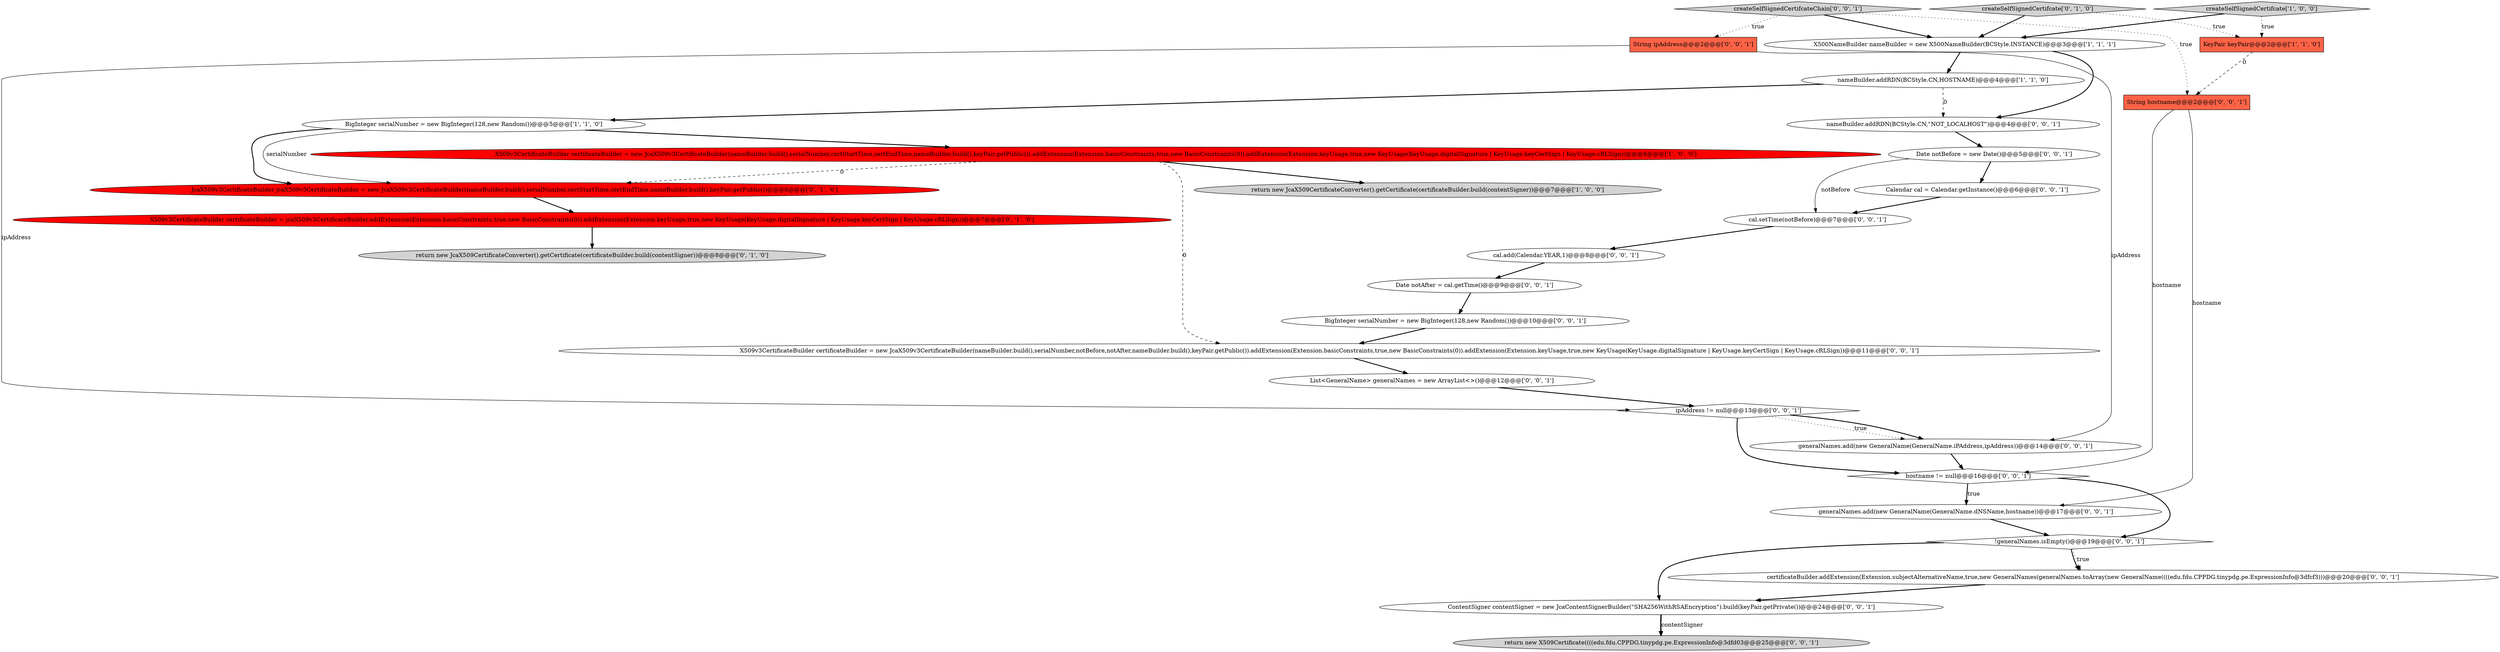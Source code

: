 digraph {
18 [style = filled, label = "String ipAddress@@@2@@@['0', '0', '1']", fillcolor = tomato, shape = box image = "AAA0AAABBB3BBB"];
5 [style = filled, label = "BigInteger serialNumber = new BigInteger(128,new Random())@@@5@@@['1', '1', '0']", fillcolor = white, shape = ellipse image = "AAA0AAABBB1BBB"];
22 [style = filled, label = "Date notBefore = new Date()@@@5@@@['0', '0', '1']", fillcolor = white, shape = ellipse image = "AAA0AAABBB3BBB"];
28 [style = filled, label = "cal.setTime(notBefore)@@@7@@@['0', '0', '1']", fillcolor = white, shape = ellipse image = "AAA0AAABBB3BBB"];
12 [style = filled, label = "cal.add(Calendar.YEAR,1)@@@8@@@['0', '0', '1']", fillcolor = white, shape = ellipse image = "AAA0AAABBB3BBB"];
9 [style = filled, label = "JcaX509v3CertificateBuilder jcaX509v3CertificateBuilder = new JcaX509v3CertificateBuilder(nameBuilder.build(),serialNumber,certStartTime,certEndTime,nameBuilder.build(),keyPair.getPublic())@@@6@@@['0', '1', '0']", fillcolor = red, shape = ellipse image = "AAA1AAABBB2BBB"];
0 [style = filled, label = "KeyPair keyPair@@@2@@@['1', '1', '0']", fillcolor = tomato, shape = box image = "AAA0AAABBB1BBB"];
24 [style = filled, label = "nameBuilder.addRDN(BCStyle.CN,\"NOT_LOCALHOST\")@@@4@@@['0', '0', '1']", fillcolor = white, shape = ellipse image = "AAA0AAABBB3BBB"];
15 [style = filled, label = "!generalNames.isEmpty()@@@19@@@['0', '0', '1']", fillcolor = white, shape = diamond image = "AAA0AAABBB3BBB"];
23 [style = filled, label = "List<GeneralName> generalNames = new ArrayList<>()@@@12@@@['0', '0', '1']", fillcolor = white, shape = ellipse image = "AAA0AAABBB3BBB"];
17 [style = filled, label = "createSelfSignedCertifcateChain['0', '0', '1']", fillcolor = lightgray, shape = diamond image = "AAA0AAABBB3BBB"];
30 [style = filled, label = "ContentSigner contentSigner = new JcaContentSignerBuilder(\"SHA256WithRSAEncryption\").build(keyPair.getPrivate())@@@24@@@['0', '0', '1']", fillcolor = white, shape = ellipse image = "AAA0AAABBB3BBB"];
8 [style = filled, label = "return new JcaX509CertificateConverter().getCertificate(certificateBuilder.build(contentSigner))@@@8@@@['0', '1', '0']", fillcolor = lightgray, shape = ellipse image = "AAA0AAABBB2BBB"];
19 [style = filled, label = "BigInteger serialNumber = new BigInteger(128,new Random())@@@10@@@['0', '0', '1']", fillcolor = white, shape = ellipse image = "AAA0AAABBB3BBB"];
29 [style = filled, label = "certificateBuilder.addExtension(Extension.subjectAlternativeName,true,new GeneralNames(generalNames.toArray(new GeneralName((((edu.fdu.CPPDG.tinypdg.pe.ExpressionInfo@3dfcf3)))@@@20@@@['0', '0', '1']", fillcolor = white, shape = ellipse image = "AAA0AAABBB3BBB"];
21 [style = filled, label = "String hostname@@@2@@@['0', '0', '1']", fillcolor = tomato, shape = box image = "AAA0AAABBB3BBB"];
4 [style = filled, label = "createSelfSignedCertifcate['1', '0', '0']", fillcolor = lightgray, shape = diamond image = "AAA0AAABBB1BBB"];
1 [style = filled, label = "X500NameBuilder nameBuilder = new X500NameBuilder(BCStyle.INSTANCE)@@@3@@@['1', '1', '1']", fillcolor = white, shape = ellipse image = "AAA0AAABBB1BBB"];
14 [style = filled, label = "hostname != null@@@16@@@['0', '0', '1']", fillcolor = white, shape = diamond image = "AAA0AAABBB3BBB"];
7 [style = filled, label = "X509v3CertificateBuilder certificateBuilder = jcaX509v3CertificateBuilder.addExtension(Extension.basicConstraints,true,new BasicConstraints(0)).addExtension(Extension.keyUsage,true,new KeyUsage(KeyUsage.digitalSignature | KeyUsage.keyCertSign | KeyUsage.cRLSign))@@@7@@@['0', '1', '0']", fillcolor = red, shape = ellipse image = "AAA1AAABBB2BBB"];
2 [style = filled, label = "X509v3CertificateBuilder certificateBuilder = new JcaX509v3CertificateBuilder(nameBuilder.build(),serialNumber,certStartTime,certEndTime,nameBuilder.build(),keyPair.getPublic()).addExtension(Extension.basicConstraints,true,new BasicConstraints(0)).addExtension(Extension.keyUsage,true,new KeyUsage(KeyUsage.digitalSignature | KeyUsage.keyCertSign | KeyUsage.cRLSign))@@@6@@@['1', '0', '0']", fillcolor = red, shape = ellipse image = "AAA1AAABBB1BBB"];
11 [style = filled, label = "return new X509Certificate((((edu.fdu.CPPDG.tinypdg.pe.ExpressionInfo@3dfd03@@@25@@@['0', '0', '1']", fillcolor = lightgray, shape = ellipse image = "AAA0AAABBB3BBB"];
13 [style = filled, label = "generalNames.add(new GeneralName(GeneralName.iPAddress,ipAddress))@@@14@@@['0', '0', '1']", fillcolor = white, shape = ellipse image = "AAA0AAABBB3BBB"];
10 [style = filled, label = "createSelfSignedCertifcate['0', '1', '0']", fillcolor = lightgray, shape = diamond image = "AAA0AAABBB2BBB"];
6 [style = filled, label = "nameBuilder.addRDN(BCStyle.CN,HOSTNAME)@@@4@@@['1', '1', '0']", fillcolor = white, shape = ellipse image = "AAA0AAABBB1BBB"];
20 [style = filled, label = "generalNames.add(new GeneralName(GeneralName.dNSName,hostname))@@@17@@@['0', '0', '1']", fillcolor = white, shape = ellipse image = "AAA0AAABBB3BBB"];
16 [style = filled, label = "Date notAfter = cal.getTime()@@@9@@@['0', '0', '1']", fillcolor = white, shape = ellipse image = "AAA0AAABBB3BBB"];
27 [style = filled, label = "X509v3CertificateBuilder certificateBuilder = new JcaX509v3CertificateBuilder(nameBuilder.build(),serialNumber,notBefore,notAfter,nameBuilder.build(),keyPair.getPublic()).addExtension(Extension.basicConstraints,true,new BasicConstraints(0)).addExtension(Extension.keyUsage,true,new KeyUsage(KeyUsage.digitalSignature | KeyUsage.keyCertSign | KeyUsage.cRLSign))@@@11@@@['0', '0', '1']", fillcolor = white, shape = ellipse image = "AAA0AAABBB3BBB"];
3 [style = filled, label = "return new JcaX509CertificateConverter().getCertificate(certificateBuilder.build(contentSigner))@@@7@@@['1', '0', '0']", fillcolor = lightgray, shape = ellipse image = "AAA0AAABBB1BBB"];
26 [style = filled, label = "ipAddress != null@@@13@@@['0', '0', '1']", fillcolor = white, shape = diamond image = "AAA0AAABBB3BBB"];
25 [style = filled, label = "Calendar cal = Calendar.getInstance()@@@6@@@['0', '0', '1']", fillcolor = white, shape = ellipse image = "AAA0AAABBB3BBB"];
22->25 [style = bold, label=""];
25->28 [style = bold, label=""];
17->1 [style = bold, label=""];
5->9 [style = bold, label=""];
17->18 [style = dotted, label="true"];
29->30 [style = bold, label=""];
2->3 [style = bold, label=""];
4->0 [style = dotted, label="true"];
18->13 [style = solid, label="ipAddress"];
23->26 [style = bold, label=""];
26->14 [style = bold, label=""];
2->27 [style = dashed, label="0"];
22->28 [style = solid, label="notBefore"];
12->16 [style = bold, label=""];
15->30 [style = bold, label=""];
26->13 [style = dotted, label="true"];
28->12 [style = bold, label=""];
9->7 [style = bold, label=""];
7->8 [style = bold, label=""];
24->22 [style = bold, label=""];
16->19 [style = bold, label=""];
21->14 [style = solid, label="hostname"];
26->13 [style = bold, label=""];
14->20 [style = dotted, label="true"];
6->5 [style = bold, label=""];
5->2 [style = bold, label=""];
30->11 [style = bold, label=""];
1->6 [style = bold, label=""];
2->9 [style = dashed, label="0"];
0->21 [style = dashed, label="0"];
1->24 [style = bold, label=""];
15->29 [style = dotted, label="true"];
6->24 [style = dashed, label="0"];
19->27 [style = bold, label=""];
18->26 [style = solid, label="ipAddress"];
10->0 [style = dotted, label="true"];
27->23 [style = bold, label=""];
4->1 [style = bold, label=""];
14->15 [style = bold, label=""];
5->9 [style = solid, label="serialNumber"];
30->11 [style = solid, label="contentSigner"];
10->1 [style = bold, label=""];
17->21 [style = dotted, label="true"];
20->15 [style = bold, label=""];
13->14 [style = bold, label=""];
15->29 [style = bold, label=""];
21->20 [style = solid, label="hostname"];
14->20 [style = bold, label=""];
}
